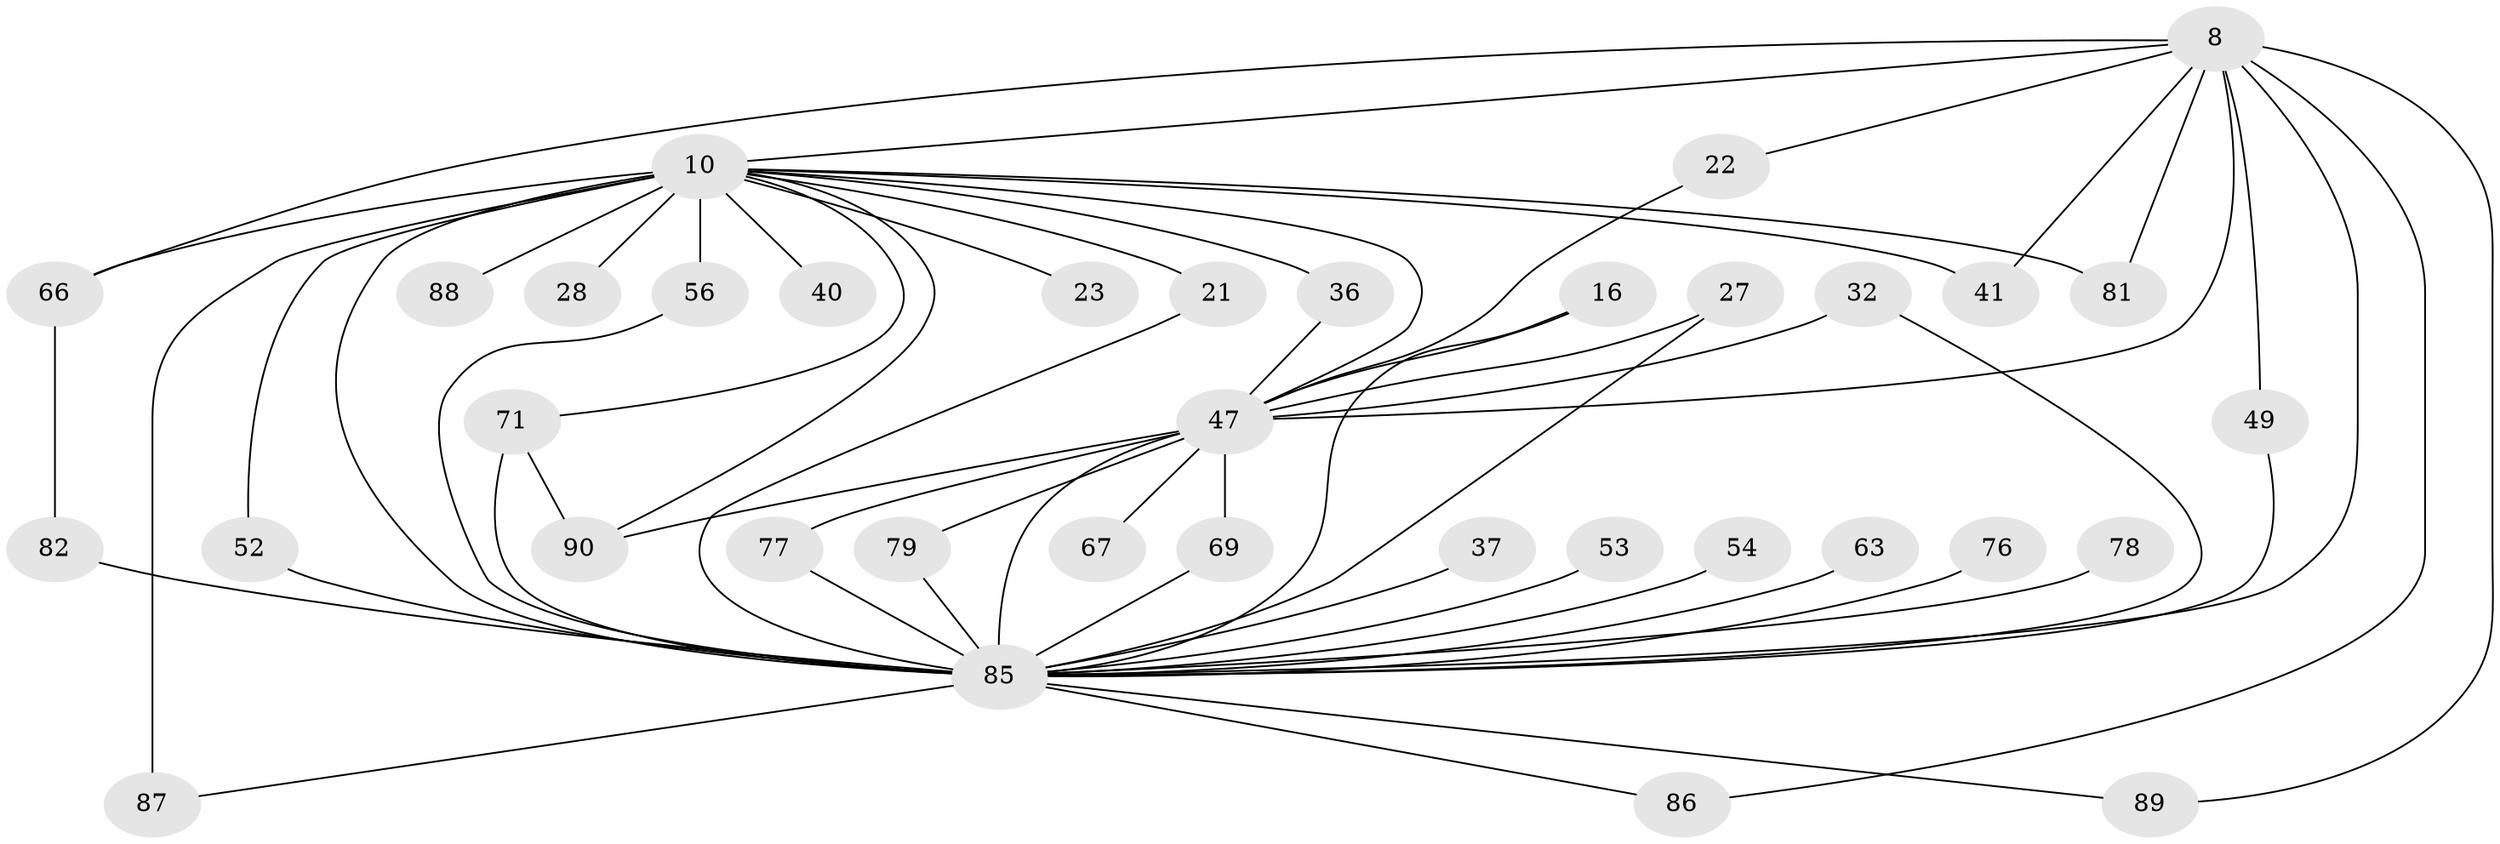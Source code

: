 // original degree distribution, {22: 0.011111111111111112, 25: 0.011111111111111112, 15: 0.044444444444444446, 23: 0.011111111111111112, 20: 0.011111111111111112, 14: 0.011111111111111112, 27: 0.011111111111111112, 5: 0.044444444444444446, 6: 0.011111111111111112, 3: 0.24444444444444444, 2: 0.5222222222222223, 10: 0.011111111111111112, 7: 0.011111111111111112, 4: 0.044444444444444446}
// Generated by graph-tools (version 1.1) at 2025/49/03/04/25 21:49:04]
// undirected, 36 vertices, 60 edges
graph export_dot {
graph [start="1"]
  node [color=gray90,style=filled];
  8 [super="+4"];
  10 [super="+6+7"];
  16;
  21;
  22;
  23;
  27;
  28;
  32;
  36 [super="+19"];
  37;
  40;
  41 [super="+14"];
  47 [super="+45+9"];
  49;
  52 [super="+51"];
  53;
  54;
  56 [super="+13"];
  63 [super="+48"];
  66 [super="+62+46"];
  67;
  69;
  71 [super="+59+33"];
  76;
  77;
  78;
  79 [super="+50"];
  81 [super="+72"];
  82 [super="+31"];
  85 [super="+60+84+70+80+83+75"];
  86;
  87 [super="+57"];
  88;
  89;
  90 [super="+74"];
  8 -- 10 [weight=6];
  8 -- 86;
  8 -- 89;
  8 -- 49;
  8 -- 22;
  8 -- 81;
  8 -- 41;
  8 -- 47 [weight=6];
  8 -- 66;
  8 -- 85 [weight=8];
  10 -- 21 [weight=2];
  10 -- 23 [weight=2];
  10 -- 28 [weight=2];
  10 -- 52;
  10 -- 81 [weight=2];
  10 -- 87 [weight=2];
  10 -- 88 [weight=2];
  10 -- 40;
  10 -- 66 [weight=3];
  10 -- 56 [weight=2];
  10 -- 41 [weight=2];
  10 -- 90 [weight=2];
  10 -- 47 [weight=11];
  10 -- 36;
  10 -- 71;
  10 -- 85 [weight=19];
  16 -- 47;
  16 -- 85;
  21 -- 85;
  22 -- 47;
  27 -- 47;
  27 -- 85;
  32 -- 47;
  32 -- 85;
  36 -- 47;
  37 -- 85;
  47 -- 67 [weight=2];
  47 -- 77;
  47 -- 69;
  47 -- 79;
  47 -- 85 [weight=15];
  47 -- 90 [weight=3];
  49 -- 85;
  52 -- 85 [weight=2];
  53 -- 85;
  54 -- 85;
  56 -- 85;
  63 -- 85 [weight=3];
  66 -- 82;
  69 -- 85;
  71 -- 90;
  71 -- 85 [weight=3];
  76 -- 85;
  77 -- 85;
  78 -- 85 [weight=2];
  79 -- 85 [weight=2];
  82 -- 85 [weight=2];
  85 -- 86;
  85 -- 87;
  85 -- 89;
}

